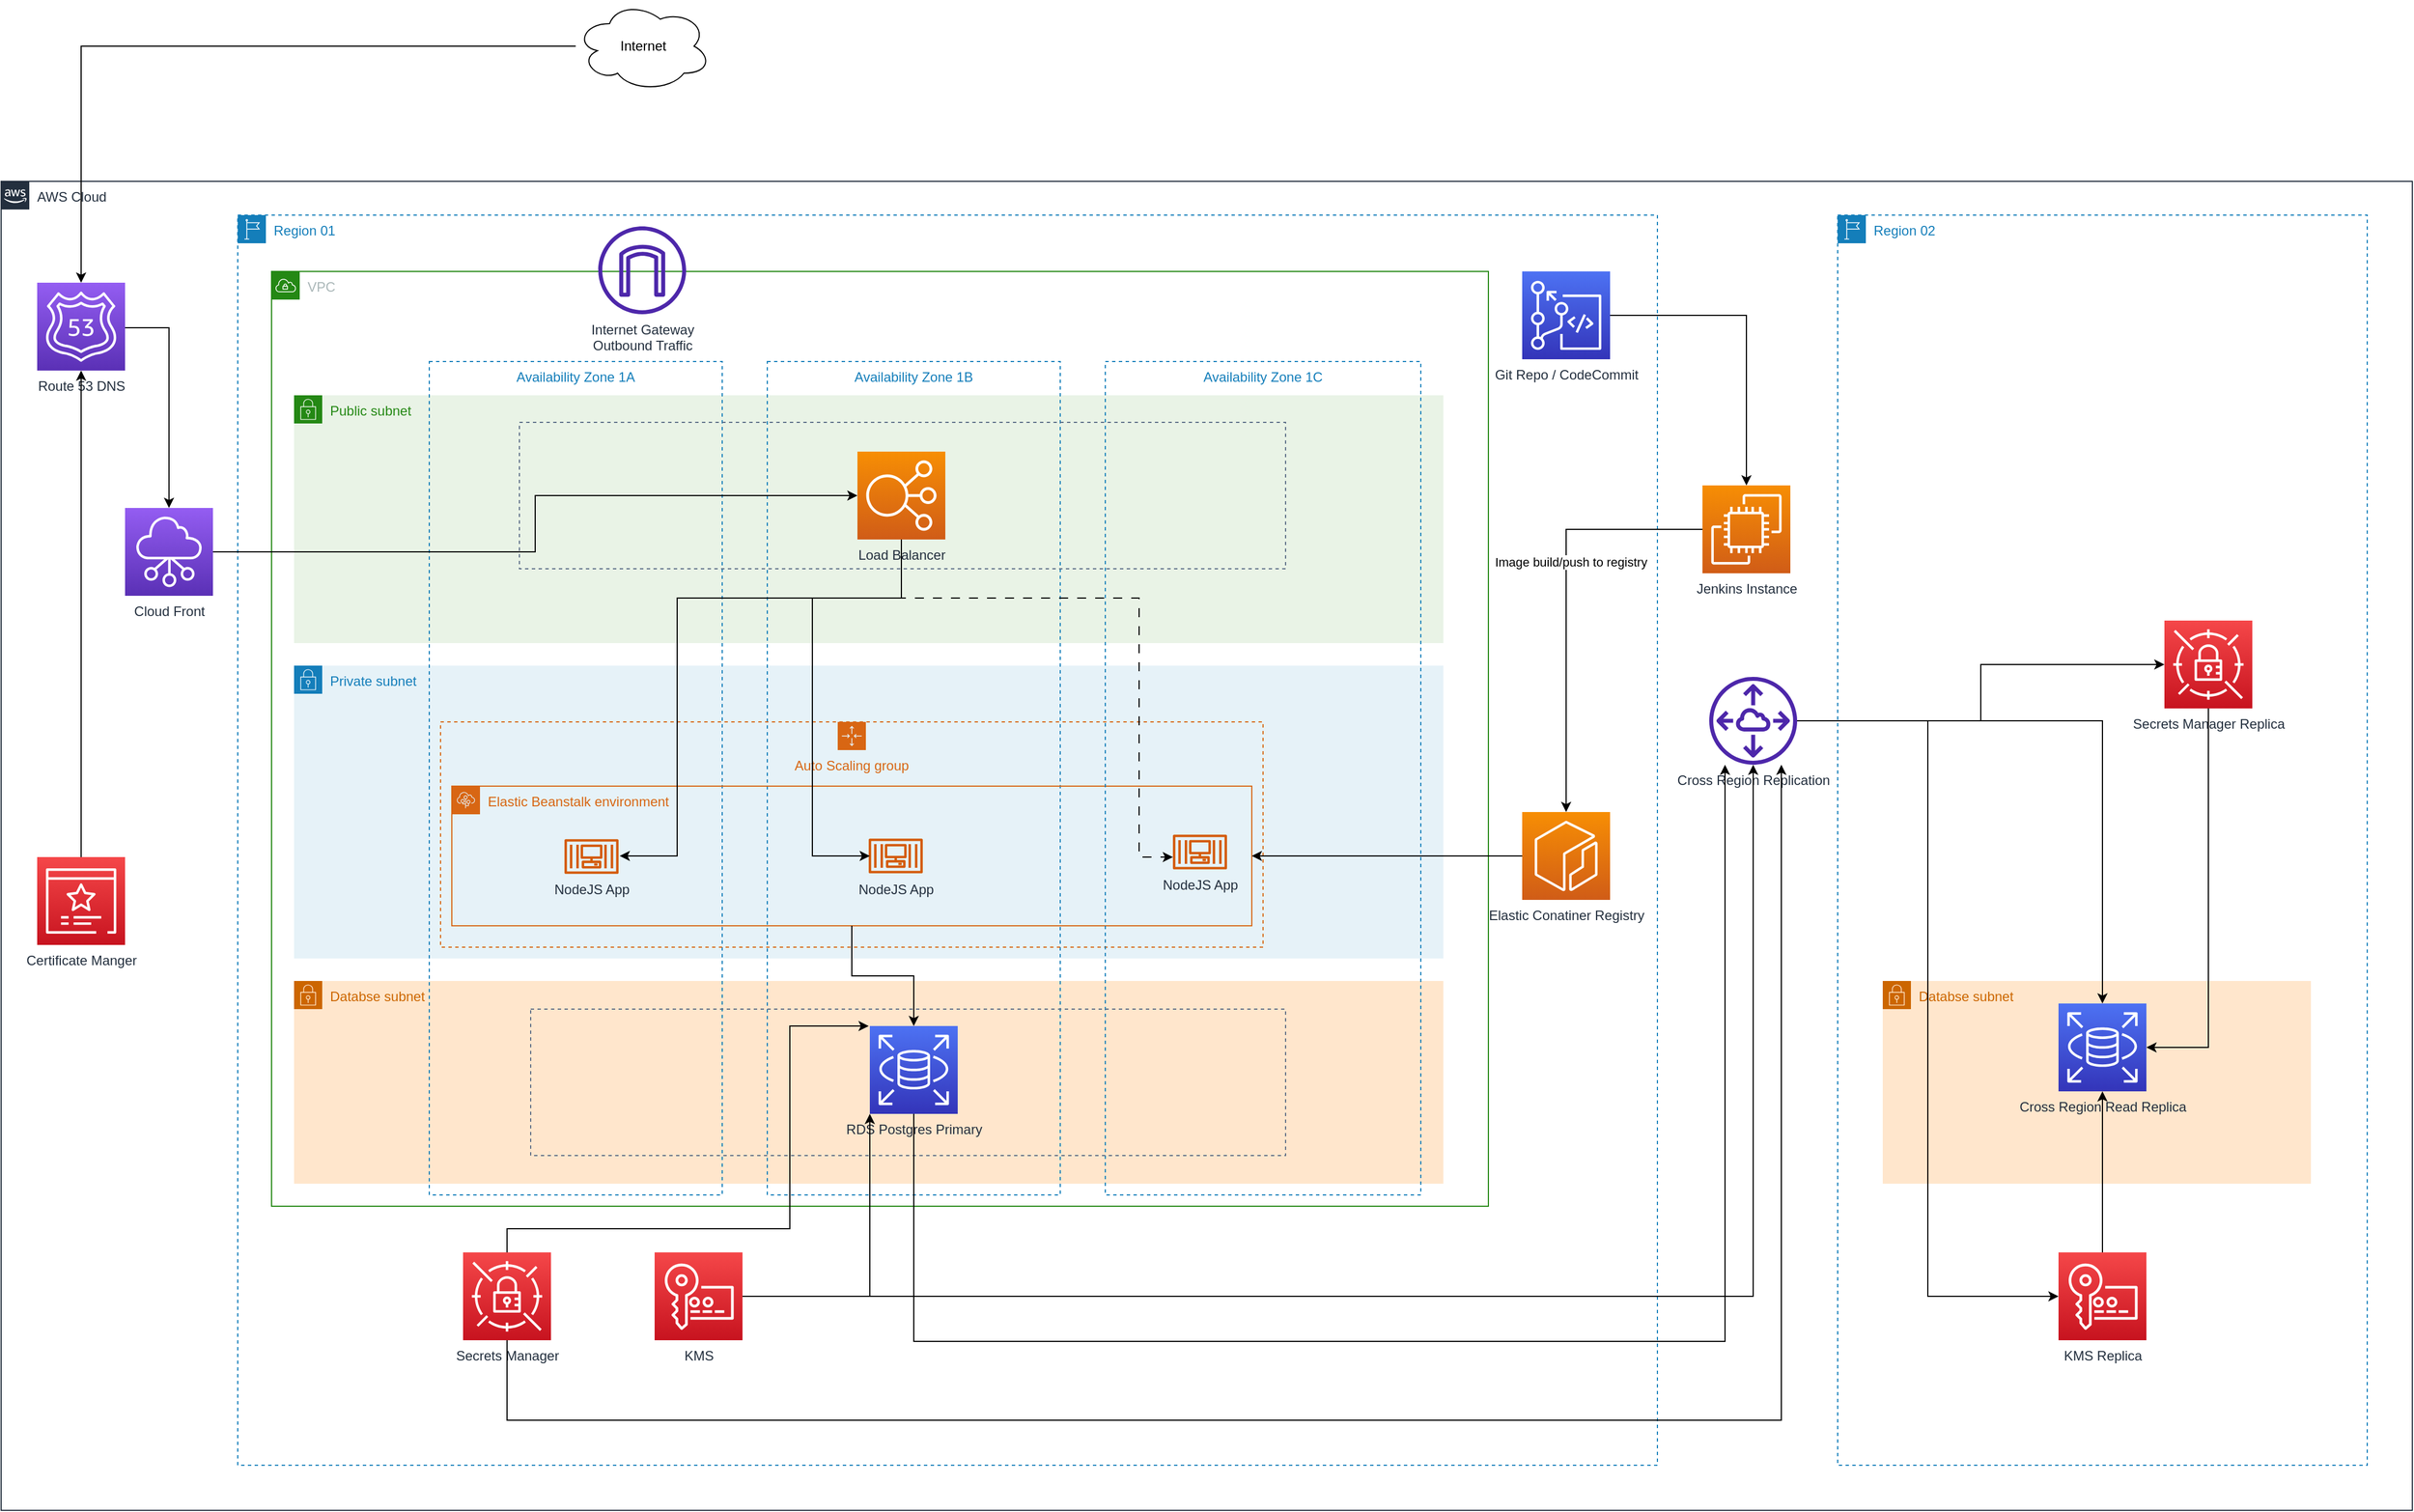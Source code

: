 <mxfile version="21.3.7" type="device">
  <diagram id="Ht1M8jgEwFfnCIfOTk4-" name="Page-1">
    <mxGraphModel dx="2074" dy="1183" grid="1" gridSize="10" guides="1" tooltips="1" connect="1" arrows="1" fold="1" page="1" pageScale="1" pageWidth="1169" pageHeight="827" math="0" shadow="0">
      <root>
        <mxCell id="0" />
        <mxCell id="1" parent="0" />
        <mxCell id="UEzPUAAOIrF-is8g5C7q-74" value="AWS Cloud" style="points=[[0,0],[0.25,0],[0.5,0],[0.75,0],[1,0],[1,0.25],[1,0.5],[1,0.75],[1,1],[0.75,1],[0.5,1],[0.25,1],[0,1],[0,0.75],[0,0.5],[0,0.25]];outlineConnect=0;gradientColor=none;html=1;whiteSpace=wrap;fontSize=12;fontStyle=0;shape=mxgraph.aws4.group;grIcon=mxgraph.aws4.group_aws_cloud_alt;strokeColor=#232F3E;fillColor=none;verticalAlign=top;align=left;spacingLeft=30;fontColor=#232F3E;dashed=0;labelBackgroundColor=#ffffff;container=1;pointerEvents=0;collapsible=0;recursiveResize=0;" parent="1" vertex="1">
          <mxGeometry x="160" y="210" width="2140" height="1180" as="geometry" />
        </mxCell>
        <mxCell id="WNuyyVBRVqpik64d4mMc-3" value="Region 01" style="points=[[0,0],[0.25,0],[0.5,0],[0.75,0],[1,0],[1,0.25],[1,0.5],[1,0.75],[1,1],[0.75,1],[0.5,1],[0.25,1],[0,1],[0,0.75],[0,0.5],[0,0.25]];outlineConnect=0;gradientColor=none;html=1;whiteSpace=wrap;fontSize=12;fontStyle=0;container=1;pointerEvents=0;collapsible=0;recursiveResize=0;shape=mxgraph.aws4.group;grIcon=mxgraph.aws4.group_region;strokeColor=#147EBA;fillColor=none;verticalAlign=top;align=left;spacingLeft=30;fontColor=#147EBA;dashed=1;" parent="UEzPUAAOIrF-is8g5C7q-74" vertex="1">
          <mxGeometry x="210" y="30" width="1260" height="1110" as="geometry" />
        </mxCell>
        <mxCell id="WNuyyVBRVqpik64d4mMc-10" value="VPC" style="points=[[0,0],[0.25,0],[0.5,0],[0.75,0],[1,0],[1,0.25],[1,0.5],[1,0.75],[1,1],[0.75,1],[0.5,1],[0.25,1],[0,1],[0,0.75],[0,0.5],[0,0.25]];outlineConnect=0;gradientColor=none;html=1;whiteSpace=wrap;fontSize=12;fontStyle=0;container=1;pointerEvents=0;collapsible=0;recursiveResize=0;shape=mxgraph.aws4.group;grIcon=mxgraph.aws4.group_vpc;strokeColor=#248814;fillColor=none;verticalAlign=top;align=left;spacingLeft=30;fontColor=#AAB7B8;dashed=0;" parent="WNuyyVBRVqpik64d4mMc-3" vertex="1">
          <mxGeometry x="30" y="50" width="1080" height="830" as="geometry" />
        </mxCell>
        <mxCell id="WNuyyVBRVqpik64d4mMc-66" value="" style="fillColor=none;strokeColor=#5A6C86;dashed=1;verticalAlign=top;fontStyle=0;fontColor=#5A6C86;whiteSpace=wrap;html=1;" parent="WNuyyVBRVqpik64d4mMc-10" vertex="1">
          <mxGeometry x="190" y="640" width="770" height="113" as="geometry" />
        </mxCell>
        <mxCell id="WNuyyVBRVqpik64d4mMc-11" value="&lt;font color=&quot;#cc6600&quot;&gt;Databse subnet&lt;/font&gt;" style="points=[[0,0],[0.25,0],[0.5,0],[0.75,0],[1,0],[1,0.25],[1,0.5],[1,0.75],[1,1],[0.75,1],[0.5,1],[0.25,1],[0,1],[0,0.75],[0,0.5],[0,0.25]];outlineConnect=0;gradientColor=none;html=1;whiteSpace=wrap;fontSize=12;fontStyle=0;container=1;pointerEvents=0;collapsible=0;recursiveResize=0;shape=mxgraph.aws4.group;grIcon=mxgraph.aws4.group_security_group;grStroke=0;strokeColor=#CC6600;fillColor=#FFE6CC;verticalAlign=top;align=left;spacingLeft=30;fontColor=#147EBA;dashed=0;" parent="WNuyyVBRVqpik64d4mMc-10" vertex="1">
          <mxGeometry x="20" y="630" width="1020" height="180" as="geometry" />
        </mxCell>
        <mxCell id="WNuyyVBRVqpik64d4mMc-9" value="Private subnet" style="points=[[0,0],[0.25,0],[0.5,0],[0.75,0],[1,0],[1,0.25],[1,0.5],[1,0.75],[1,1],[0.75,1],[0.5,1],[0.25,1],[0,1],[0,0.75],[0,0.5],[0,0.25]];outlineConnect=0;gradientColor=none;html=1;whiteSpace=wrap;fontSize=12;fontStyle=0;container=1;pointerEvents=0;collapsible=0;recursiveResize=0;shape=mxgraph.aws4.group;grIcon=mxgraph.aws4.group_security_group;grStroke=0;strokeColor=#147EBA;fillColor=#E6F2F8;verticalAlign=top;align=left;spacingLeft=30;fontColor=#147EBA;dashed=0;" parent="WNuyyVBRVqpik64d4mMc-10" vertex="1">
          <mxGeometry x="20" y="350" width="1020" height="260" as="geometry" />
        </mxCell>
        <mxCell id="WNuyyVBRVqpik64d4mMc-8" value="Public subnet" style="points=[[0,0],[0.25,0],[0.5,0],[0.75,0],[1,0],[1,0.25],[1,0.5],[1,0.75],[1,1],[0.75,1],[0.5,1],[0.25,1],[0,1],[0,0.75],[0,0.5],[0,0.25]];outlineConnect=0;gradientColor=none;html=1;whiteSpace=wrap;fontSize=12;fontStyle=0;container=1;pointerEvents=0;collapsible=0;recursiveResize=0;shape=mxgraph.aws4.group;grIcon=mxgraph.aws4.group_security_group;grStroke=0;strokeColor=#248814;fillColor=#E9F3E6;verticalAlign=top;align=left;spacingLeft=30;fontColor=#248814;dashed=0;" parent="WNuyyVBRVqpik64d4mMc-10" vertex="1">
          <mxGeometry x="20" y="110" width="1020" height="220" as="geometry" />
        </mxCell>
        <mxCell id="WNuyyVBRVqpik64d4mMc-6" value="Availability Zone 1A" style="fillColor=none;strokeColor=#147EBA;dashed=1;verticalAlign=top;fontStyle=0;fontColor=#147EBA;whiteSpace=wrap;html=1;" parent="WNuyyVBRVqpik64d4mMc-10" vertex="1">
          <mxGeometry x="140" y="80" width="260" height="740" as="geometry" />
        </mxCell>
        <mxCell id="WNuyyVBRVqpik64d4mMc-7" value="Availability Zone 1B" style="fillColor=none;strokeColor=#147EBA;dashed=1;verticalAlign=top;fontStyle=0;fontColor=#147EBA;whiteSpace=wrap;html=1;" parent="WNuyyVBRVqpik64d4mMc-10" vertex="1">
          <mxGeometry x="440" y="80" width="260" height="740" as="geometry" />
        </mxCell>
        <mxCell id="WNuyyVBRVqpik64d4mMc-23" value="Auto Scaling group" style="points=[[0,0],[0.25,0],[0.5,0],[0.75,0],[1,0],[1,0.25],[1,0.5],[1,0.75],[1,1],[0.75,1],[0.5,1],[0.25,1],[0,1],[0,0.75],[0,0.5],[0,0.25]];outlineConnect=0;gradientColor=none;html=1;whiteSpace=wrap;fontSize=12;fontStyle=0;container=1;pointerEvents=0;collapsible=0;recursiveResize=0;shape=mxgraph.aws4.groupCenter;grIcon=mxgraph.aws4.group_auto_scaling_group;grStroke=1;strokeColor=#D86613;fillColor=none;verticalAlign=top;align=center;fontColor=#D86613;dashed=1;spacingTop=25;" parent="WNuyyVBRVqpik64d4mMc-10" vertex="1">
          <mxGeometry x="150" y="400" width="730" height="200" as="geometry" />
        </mxCell>
        <mxCell id="WNuyyVBRVqpik64d4mMc-22" value="Elastic Beanstalk environment" style="points=[[0,0],[0.25,0],[0.5,0],[0.75,0],[1,0],[1,0.25],[1,0.5],[1,0.75],[1,1],[0.75,1],[0.5,1],[0.25,1],[0,1],[0,0.75],[0,0.5],[0,0.25]];outlineConnect=0;gradientColor=none;html=1;whiteSpace=wrap;fontSize=12;fontStyle=0;container=1;pointerEvents=0;collapsible=0;recursiveResize=0;shape=mxgraph.aws4.group;grIcon=mxgraph.aws4.group_elastic_beanstalk;strokeColor=#D86613;fillColor=none;verticalAlign=top;align=left;spacingLeft=30;fontColor=#D86613;dashed=0;" parent="WNuyyVBRVqpik64d4mMc-23" vertex="1">
          <mxGeometry x="10" y="57" width="710" height="124" as="geometry" />
        </mxCell>
        <mxCell id="WNuyyVBRVqpik64d4mMc-58" value="NodeJS App" style="sketch=0;outlineConnect=0;fontColor=#232F3E;gradientColor=none;fillColor=#D45B07;strokeColor=none;dashed=0;verticalLabelPosition=bottom;verticalAlign=top;align=center;html=1;fontSize=12;fontStyle=0;aspect=fixed;pointerEvents=1;shape=mxgraph.aws4.container_3;" parent="WNuyyVBRVqpik64d4mMc-22" vertex="1">
          <mxGeometry x="100" y="47" width="48" height="31" as="geometry" />
        </mxCell>
        <mxCell id="WNuyyVBRVqpik64d4mMc-59" value="NodeJS App" style="sketch=0;outlineConnect=0;fontColor=#232F3E;gradientColor=none;fillColor=#D45B07;strokeColor=none;dashed=0;verticalLabelPosition=bottom;verticalAlign=top;align=center;html=1;fontSize=12;fontStyle=0;aspect=fixed;pointerEvents=1;shape=mxgraph.aws4.container_3;" parent="WNuyyVBRVqpik64d4mMc-22" vertex="1">
          <mxGeometry x="370" y="46.5" width="48" height="31" as="geometry" />
        </mxCell>
        <mxCell id="WNuyyVBRVqpik64d4mMc-24" value="Availability Zone 1C" style="fillColor=none;strokeColor=#147EBA;dashed=1;verticalAlign=top;fontStyle=0;fontColor=#147EBA;whiteSpace=wrap;html=1;" parent="WNuyyVBRVqpik64d4mMc-10" vertex="1">
          <mxGeometry x="740" y="80" width="280" height="740" as="geometry" />
        </mxCell>
        <mxCell id="WNuyyVBRVqpik64d4mMc-56" style="edgeStyle=orthogonalEdgeStyle;rounded=0;orthogonalLoop=1;jettySize=auto;html=1;dashed=1;dashPattern=8 8;" parent="WNuyyVBRVqpik64d4mMc-10" source="WNuyyVBRVqpik64d4mMc-19" edge="1">
          <mxGeometry relative="1" as="geometry">
            <mxPoint x="800" y="520" as="targetPoint" />
            <Array as="points">
              <mxPoint x="559" y="290" />
              <mxPoint x="770" y="290" />
              <mxPoint x="770" y="520" />
            </Array>
          </mxGeometry>
        </mxCell>
        <mxCell id="WNuyyVBRVqpik64d4mMc-19" value="Load Balancer" style="sketch=0;points=[[0,0,0],[0.25,0,0],[0.5,0,0],[0.75,0,0],[1,0,0],[0,1,0],[0.25,1,0],[0.5,1,0],[0.75,1,0],[1,1,0],[0,0.25,0],[0,0.5,0],[0,0.75,0],[1,0.25,0],[1,0.5,0],[1,0.75,0]];outlineConnect=0;fontColor=#232F3E;gradientColor=#F78E04;gradientDirection=north;fillColor=#D05C17;strokeColor=#ffffff;dashed=0;verticalLabelPosition=bottom;verticalAlign=top;align=center;html=1;fontSize=12;fontStyle=0;aspect=fixed;shape=mxgraph.aws4.resourceIcon;resIcon=mxgraph.aws4.elastic_load_balancing;" parent="WNuyyVBRVqpik64d4mMc-10" vertex="1">
          <mxGeometry x="520" y="160" width="78" height="78" as="geometry" />
        </mxCell>
        <mxCell id="WNuyyVBRVqpik64d4mMc-26" style="edgeStyle=orthogonalEdgeStyle;rounded=0;orthogonalLoop=1;jettySize=auto;html=1;entryX=0;entryY=0.5;entryDx=0;entryDy=0;entryPerimeter=0;" parent="WNuyyVBRVqpik64d4mMc-10" source="WNuyyVBRVqpik64d4mMc-19" edge="1">
          <mxGeometry relative="1" as="geometry">
            <mxPoint x="531" y="519" as="targetPoint" />
            <Array as="points">
              <mxPoint x="420" y="290" />
              <mxPoint x="480" y="290" />
              <mxPoint x="480" y="510" />
            </Array>
          </mxGeometry>
        </mxCell>
        <mxCell id="WNuyyVBRVqpik64d4mMc-29" style="edgeStyle=orthogonalEdgeStyle;rounded=0;orthogonalLoop=1;jettySize=auto;html=1;entryX=1;entryY=0.5;entryDx=0;entryDy=0;entryPerimeter=0;" parent="WNuyyVBRVqpik64d4mMc-10" source="WNuyyVBRVqpik64d4mMc-19" edge="1">
          <mxGeometry relative="1" as="geometry">
            <mxPoint x="309" y="519" as="targetPoint" />
            <Array as="points">
              <mxPoint x="559" y="290" />
              <mxPoint x="360" y="290" />
              <mxPoint x="360" y="519" />
            </Array>
          </mxGeometry>
        </mxCell>
        <mxCell id="WNuyyVBRVqpik64d4mMc-44" value="Internet Gateway&lt;br&gt;Outbound Traffic" style="sketch=0;outlineConnect=0;fontColor=#232F3E;gradientColor=none;fillColor=#4D27AA;strokeColor=none;dashed=0;verticalLabelPosition=bottom;verticalAlign=top;align=center;html=1;fontSize=12;fontStyle=0;aspect=fixed;pointerEvents=1;shape=mxgraph.aws4.internet_gateway;" parent="WNuyyVBRVqpik64d4mMc-10" vertex="1">
          <mxGeometry x="290" y="-40" width="78" height="78" as="geometry" />
        </mxCell>
        <mxCell id="WNuyyVBRVqpik64d4mMc-32" value="RDS Postgres Primary" style="sketch=0;points=[[0,0,0],[0.25,0,0],[0.5,0,0],[0.75,0,0],[1,0,0],[0,1,0],[0.25,1,0],[0.5,1,0],[0.75,1,0],[1,1,0],[0,0.25,0],[0,0.5,0],[0,0.75,0],[1,0.25,0],[1,0.5,0],[1,0.75,0]];outlineConnect=0;fontColor=#232F3E;gradientColor=#4D72F3;gradientDirection=north;fillColor=#3334B9;strokeColor=#ffffff;dashed=0;verticalLabelPosition=bottom;verticalAlign=top;align=center;html=1;fontSize=12;fontStyle=0;aspect=fixed;shape=mxgraph.aws4.resourceIcon;resIcon=mxgraph.aws4.rds;" parent="WNuyyVBRVqpik64d4mMc-10" vertex="1">
          <mxGeometry x="531" y="670" width="78" height="78" as="geometry" />
        </mxCell>
        <mxCell id="WNuyyVBRVqpik64d4mMc-57" style="edgeStyle=orthogonalEdgeStyle;rounded=0;orthogonalLoop=1;jettySize=auto;html=1;entryX=0.5;entryY=0;entryDx=0;entryDy=0;entryPerimeter=0;" parent="WNuyyVBRVqpik64d4mMc-10" source="WNuyyVBRVqpik64d4mMc-22" target="WNuyyVBRVqpik64d4mMc-32" edge="1">
          <mxGeometry relative="1" as="geometry" />
        </mxCell>
        <mxCell id="WNuyyVBRVqpik64d4mMc-60" value="NodeJS App" style="sketch=0;outlineConnect=0;fontColor=#232F3E;gradientColor=none;fillColor=#D45B07;strokeColor=none;dashed=0;verticalLabelPosition=bottom;verticalAlign=top;align=center;html=1;fontSize=12;fontStyle=0;aspect=fixed;pointerEvents=1;shape=mxgraph.aws4.container_3;" parent="WNuyyVBRVqpik64d4mMc-10" vertex="1">
          <mxGeometry x="800" y="500" width="48" height="31" as="geometry" />
        </mxCell>
        <mxCell id="yC5KMYE5knI-6SYOr7_y-58" value="" style="fillColor=none;strokeColor=#5A6C86;dashed=1;verticalAlign=top;fontStyle=0;fontColor=#5A6C86;whiteSpace=wrap;html=1;" parent="WNuyyVBRVqpik64d4mMc-10" vertex="1">
          <mxGeometry x="230" y="655" width="670" height="130" as="geometry" />
        </mxCell>
        <mxCell id="yC5KMYE5knI-6SYOr7_y-59" value="" style="fillColor=none;strokeColor=#5A6C86;dashed=1;verticalAlign=top;fontStyle=0;fontColor=#5A6C86;whiteSpace=wrap;html=1;" parent="WNuyyVBRVqpik64d4mMc-10" vertex="1">
          <mxGeometry x="220" y="134" width="680" height="130" as="geometry" />
        </mxCell>
        <mxCell id="WNuyyVBRVqpik64d4mMc-37" value="Git Repo / CodeCommit" style="sketch=0;points=[[0,0,0],[0.25,0,0],[0.5,0,0],[0.75,0,0],[1,0,0],[0,1,0],[0.25,1,0],[0.5,1,0],[0.75,1,0],[1,1,0],[0,0.25,0],[0,0.5,0],[0,0.75,0],[1,0.25,0],[1,0.5,0],[1,0.75,0]];outlineConnect=0;fontColor=#232F3E;gradientColor=#4D72F3;gradientDirection=north;fillColor=#3334B9;strokeColor=#ffffff;dashed=0;verticalLabelPosition=bottom;verticalAlign=top;align=center;html=1;fontSize=12;fontStyle=0;aspect=fixed;shape=mxgraph.aws4.resourceIcon;resIcon=mxgraph.aws4.codecommit;" parent="WNuyyVBRVqpik64d4mMc-3" vertex="1">
          <mxGeometry x="1140" y="50" width="78" height="78" as="geometry" />
        </mxCell>
        <mxCell id="WNuyyVBRVqpik64d4mMc-17" value="Elastic Conatiner Registry" style="sketch=0;points=[[0,0,0],[0.25,0,0],[0.5,0,0],[0.75,0,0],[1,0,0],[0,1,0],[0.25,1,0],[0.5,1,0],[0.75,1,0],[1,1,0],[0,0.25,0],[0,0.5,0],[0,0.75,0],[1,0.25,0],[1,0.5,0],[1,0.75,0]];outlineConnect=0;fontColor=#232F3E;gradientColor=#F78E04;gradientDirection=north;fillColor=#D05C17;strokeColor=#ffffff;dashed=0;verticalLabelPosition=bottom;verticalAlign=top;align=center;html=1;fontSize=12;fontStyle=0;aspect=fixed;shape=mxgraph.aws4.resourceIcon;resIcon=mxgraph.aws4.ecr;" parent="WNuyyVBRVqpik64d4mMc-3" vertex="1">
          <mxGeometry x="1140" y="530" width="78" height="78" as="geometry" />
        </mxCell>
        <mxCell id="WNuyyVBRVqpik64d4mMc-36" style="edgeStyle=orthogonalEdgeStyle;rounded=0;orthogonalLoop=1;jettySize=auto;html=1;" parent="WNuyyVBRVqpik64d4mMc-3" source="WNuyyVBRVqpik64d4mMc-17" target="WNuyyVBRVqpik64d4mMc-22" edge="1">
          <mxGeometry relative="1" as="geometry" />
        </mxCell>
        <mxCell id="yC5KMYE5knI-6SYOr7_y-45" style="edgeStyle=orthogonalEdgeStyle;rounded=0;orthogonalLoop=1;jettySize=auto;html=1;entryX=0;entryY=1;entryDx=0;entryDy=0;entryPerimeter=0;" parent="WNuyyVBRVqpik64d4mMc-3" source="yC5KMYE5knI-6SYOr7_y-42" target="WNuyyVBRVqpik64d4mMc-32" edge="1">
          <mxGeometry relative="1" as="geometry" />
        </mxCell>
        <mxCell id="yC5KMYE5knI-6SYOr7_y-42" value="KMS" style="sketch=0;points=[[0,0,0],[0.25,0,0],[0.5,0,0],[0.75,0,0],[1,0,0],[0,1,0],[0.25,1,0],[0.5,1,0],[0.75,1,0],[1,1,0],[0,0.25,0],[0,0.5,0],[0,0.75,0],[1,0.25,0],[1,0.5,0],[1,0.75,0]];outlineConnect=0;fontColor=#232F3E;gradientColor=#F54749;gradientDirection=north;fillColor=#C7131F;strokeColor=#ffffff;dashed=0;verticalLabelPosition=bottom;verticalAlign=top;align=center;html=1;fontSize=12;fontStyle=0;aspect=fixed;shape=mxgraph.aws4.resourceIcon;resIcon=mxgraph.aws4.key_management_service;" parent="WNuyyVBRVqpik64d4mMc-3" vertex="1">
          <mxGeometry x="370" y="921" width="78" height="78" as="geometry" />
        </mxCell>
        <mxCell id="yC5KMYE5knI-6SYOr7_y-51" style="edgeStyle=orthogonalEdgeStyle;rounded=0;orthogonalLoop=1;jettySize=auto;html=1;" parent="WNuyyVBRVqpik64d4mMc-3" source="yC5KMYE5knI-6SYOr7_y-50" edge="1">
          <mxGeometry relative="1" as="geometry">
            <mxPoint x="560" y="720" as="targetPoint" />
            <Array as="points">
              <mxPoint x="239" y="900" />
              <mxPoint x="490" y="900" />
              <mxPoint x="490" y="720" />
            </Array>
          </mxGeometry>
        </mxCell>
        <mxCell id="yC5KMYE5knI-6SYOr7_y-50" value="Secrets Manager" style="sketch=0;points=[[0,0,0],[0.25,0,0],[0.5,0,0],[0.75,0,0],[1,0,0],[0,1,0],[0.25,1,0],[0.5,1,0],[0.75,1,0],[1,1,0],[0,0.25,0],[0,0.5,0],[0,0.75,0],[1,0.25,0],[1,0.5,0],[1,0.75,0]];outlineConnect=0;fontColor=#232F3E;gradientColor=#F54749;gradientDirection=north;fillColor=#C7131F;strokeColor=#ffffff;dashed=0;verticalLabelPosition=bottom;verticalAlign=top;align=center;html=1;fontSize=12;fontStyle=0;aspect=fixed;shape=mxgraph.aws4.resourceIcon;resIcon=mxgraph.aws4.secrets_manager;" parent="WNuyyVBRVqpik64d4mMc-3" vertex="1">
          <mxGeometry x="200" y="921" width="78" height="78" as="geometry" />
        </mxCell>
        <mxCell id="yC5KMYE5knI-6SYOr7_y-65" style="edgeStyle=orthogonalEdgeStyle;rounded=0;orthogonalLoop=1;jettySize=auto;html=1;entryX=0.5;entryY=0;entryDx=0;entryDy=0;entryPerimeter=0;" parent="UEzPUAAOIrF-is8g5C7q-74" source="WNuyyVBRVqpik64d4mMc-39" target="yC5KMYE5knI-6SYOr7_y-60" edge="1">
          <mxGeometry relative="1" as="geometry">
            <Array as="points">
              <mxPoint x="149" y="130" />
            </Array>
          </mxGeometry>
        </mxCell>
        <mxCell id="WNuyyVBRVqpik64d4mMc-39" value="Route 53 DNS&lt;br&gt;" style="sketch=0;points=[[0,0,0],[0.25,0,0],[0.5,0,0],[0.75,0,0],[1,0,0],[0,1,0],[0.25,1,0],[0.5,1,0],[0.75,1,0],[1,1,0],[0,0.25,0],[0,0.5,0],[0,0.75,0],[1,0.25,0],[1,0.5,0],[1,0.75,0]];outlineConnect=0;fontColor=#232F3E;gradientColor=#945DF2;gradientDirection=north;fillColor=#5A30B5;strokeColor=#ffffff;dashed=0;verticalLabelPosition=bottom;verticalAlign=top;align=center;html=1;fontSize=12;fontStyle=0;aspect=fixed;shape=mxgraph.aws4.resourceIcon;resIcon=mxgraph.aws4.route_53;" parent="UEzPUAAOIrF-is8g5C7q-74" vertex="1">
          <mxGeometry x="32" y="90" width="78" height="78" as="geometry" />
        </mxCell>
        <mxCell id="WNuyyVBRVqpik64d4mMc-45" style="edgeStyle=orthogonalEdgeStyle;rounded=0;orthogonalLoop=1;jettySize=auto;html=1;entryX=0.5;entryY=1;entryDx=0;entryDy=0;entryPerimeter=0;" parent="UEzPUAAOIrF-is8g5C7q-74" source="WNuyyVBRVqpik64d4mMc-41" target="WNuyyVBRVqpik64d4mMc-39" edge="1">
          <mxGeometry relative="1" as="geometry" />
        </mxCell>
        <mxCell id="WNuyyVBRVqpik64d4mMc-41" value="Certificate Manger" style="sketch=0;points=[[0,0,0],[0.25,0,0],[0.5,0,0],[0.75,0,0],[1,0,0],[0,1,0],[0.25,1,0],[0.5,1,0],[0.75,1,0],[1,1,0],[0,0.25,0],[0,0.5,0],[0,0.75,0],[1,0.25,0],[1,0.5,0],[1,0.75,0]];outlineConnect=0;fontColor=#232F3E;gradientColor=#F54749;gradientDirection=north;fillColor=#C7131F;strokeColor=#ffffff;dashed=0;verticalLabelPosition=bottom;verticalAlign=top;align=center;html=1;fontSize=12;fontStyle=0;aspect=fixed;shape=mxgraph.aws4.resourceIcon;resIcon=mxgraph.aws4.certificate_manager_3;" parent="UEzPUAAOIrF-is8g5C7q-74" vertex="1">
          <mxGeometry x="32" y="600" width="78" height="78" as="geometry" />
        </mxCell>
        <mxCell id="yC5KMYE5knI-6SYOr7_y-36" value="Region 02" style="points=[[0,0],[0.25,0],[0.5,0],[0.75,0],[1,0],[1,0.25],[1,0.5],[1,0.75],[1,1],[0.75,1],[0.5,1],[0.25,1],[0,1],[0,0.75],[0,0.5],[0,0.25]];outlineConnect=0;gradientColor=none;html=1;whiteSpace=wrap;fontSize=12;fontStyle=0;container=1;pointerEvents=0;collapsible=0;recursiveResize=0;shape=mxgraph.aws4.group;grIcon=mxgraph.aws4.group_region;strokeColor=#147EBA;fillColor=none;verticalAlign=top;align=left;spacingLeft=30;fontColor=#147EBA;dashed=1;" parent="UEzPUAAOIrF-is8g5C7q-74" vertex="1">
          <mxGeometry x="1630" y="30" width="470" height="1110" as="geometry" />
        </mxCell>
        <mxCell id="yC5KMYE5knI-6SYOr7_y-39" value="&lt;font color=&quot;#cc6600&quot;&gt;Databse subnet&lt;/font&gt;" style="points=[[0,0],[0.25,0],[0.5,0],[0.75,0],[1,0],[1,0.25],[1,0.5],[1,0.75],[1,1],[0.75,1],[0.5,1],[0.25,1],[0,1],[0,0.75],[0,0.5],[0,0.25]];outlineConnect=0;gradientColor=none;html=1;whiteSpace=wrap;fontSize=12;fontStyle=0;container=1;pointerEvents=0;collapsible=0;recursiveResize=0;shape=mxgraph.aws4.group;grIcon=mxgraph.aws4.group_security_group;grStroke=0;strokeColor=#CC6600;fillColor=#FFE6CC;verticalAlign=top;align=left;spacingLeft=30;fontColor=#147EBA;dashed=0;" parent="yC5KMYE5knI-6SYOr7_y-36" vertex="1">
          <mxGeometry x="40" y="680" width="380" height="180" as="geometry" />
        </mxCell>
        <mxCell id="yC5KMYE5knI-6SYOr7_y-40" value="Cross Region Read Replica" style="sketch=0;points=[[0,0,0],[0.25,0,0],[0.5,0,0],[0.75,0,0],[1,0,0],[0,1,0],[0.25,1,0],[0.5,1,0],[0.75,1,0],[1,1,0],[0,0.25,0],[0,0.5,0],[0,0.75,0],[1,0.25,0],[1,0.5,0],[1,0.75,0]];outlineConnect=0;fontColor=#232F3E;gradientColor=#4D72F3;gradientDirection=north;fillColor=#3334B9;strokeColor=#ffffff;dashed=0;verticalLabelPosition=bottom;verticalAlign=top;align=center;html=1;fontSize=12;fontStyle=0;aspect=fixed;shape=mxgraph.aws4.resourceIcon;resIcon=mxgraph.aws4.rds;" parent="yC5KMYE5knI-6SYOr7_y-39" vertex="1">
          <mxGeometry x="156" y="20" width="78" height="78" as="geometry" />
        </mxCell>
        <mxCell id="yC5KMYE5knI-6SYOr7_y-48" style="edgeStyle=orthogonalEdgeStyle;rounded=0;orthogonalLoop=1;jettySize=auto;html=1;entryX=0.5;entryY=1;entryDx=0;entryDy=0;entryPerimeter=0;" parent="yC5KMYE5knI-6SYOr7_y-36" source="yC5KMYE5knI-6SYOr7_y-47" target="yC5KMYE5knI-6SYOr7_y-40" edge="1">
          <mxGeometry relative="1" as="geometry" />
        </mxCell>
        <mxCell id="yC5KMYE5knI-6SYOr7_y-47" value="KMS Replica" style="sketch=0;points=[[0,0,0],[0.25,0,0],[0.5,0,0],[0.75,0,0],[1,0,0],[0,1,0],[0.25,1,0],[0.5,1,0],[0.75,1,0],[1,1,0],[0,0.25,0],[0,0.5,0],[0,0.75,0],[1,0.25,0],[1,0.5,0],[1,0.75,0]];outlineConnect=0;fontColor=#232F3E;gradientColor=#F54749;gradientDirection=north;fillColor=#C7131F;strokeColor=#ffffff;dashed=0;verticalLabelPosition=bottom;verticalAlign=top;align=center;html=1;fontSize=12;fontStyle=0;aspect=fixed;shape=mxgraph.aws4.resourceIcon;resIcon=mxgraph.aws4.key_management_service;" parent="yC5KMYE5knI-6SYOr7_y-36" vertex="1">
          <mxGeometry x="196" y="921" width="78" height="78" as="geometry" />
        </mxCell>
        <mxCell id="yC5KMYE5knI-6SYOr7_y-57" style="edgeStyle=orthogonalEdgeStyle;rounded=0;orthogonalLoop=1;jettySize=auto;html=1;entryX=1;entryY=0.5;entryDx=0;entryDy=0;entryPerimeter=0;exitX=0.5;exitY=1;exitDx=0;exitDy=0;exitPerimeter=0;" parent="yC5KMYE5knI-6SYOr7_y-36" source="yC5KMYE5knI-6SYOr7_y-53" target="yC5KMYE5knI-6SYOr7_y-40" edge="1">
          <mxGeometry relative="1" as="geometry" />
        </mxCell>
        <mxCell id="yC5KMYE5knI-6SYOr7_y-53" value="Secrets Manager Replica" style="sketch=0;points=[[0,0,0],[0.25,0,0],[0.5,0,0],[0.75,0,0],[1,0,0],[0,1,0],[0.25,1,0],[0.5,1,0],[0.75,1,0],[1,1,0],[0,0.25,0],[0,0.5,0],[0,0.75,0],[1,0.25,0],[1,0.5,0],[1,0.75,0]];outlineConnect=0;fontColor=#232F3E;gradientColor=#F54749;gradientDirection=north;fillColor=#C7131F;strokeColor=#ffffff;dashed=0;verticalLabelPosition=bottom;verticalAlign=top;align=center;html=1;fontSize=12;fontStyle=0;aspect=fixed;shape=mxgraph.aws4.resourceIcon;resIcon=mxgraph.aws4.secrets_manager;" parent="yC5KMYE5knI-6SYOr7_y-36" vertex="1">
          <mxGeometry x="290" y="360" width="78" height="78" as="geometry" />
        </mxCell>
        <mxCell id="yC5KMYE5knI-6SYOr7_y-41" style="edgeStyle=orthogonalEdgeStyle;rounded=0;orthogonalLoop=1;jettySize=auto;html=1;" parent="UEzPUAAOIrF-is8g5C7q-74" source="yC5KMYE5knI-6SYOr7_y-1" target="yC5KMYE5knI-6SYOr7_y-40" edge="1">
          <mxGeometry relative="1" as="geometry" />
        </mxCell>
        <mxCell id="yC5KMYE5knI-6SYOr7_y-49" style="edgeStyle=orthogonalEdgeStyle;rounded=0;orthogonalLoop=1;jettySize=auto;html=1;entryX=0;entryY=0.5;entryDx=0;entryDy=0;entryPerimeter=0;" parent="UEzPUAAOIrF-is8g5C7q-74" source="yC5KMYE5knI-6SYOr7_y-1" target="yC5KMYE5knI-6SYOr7_y-47" edge="1">
          <mxGeometry relative="1" as="geometry" />
        </mxCell>
        <mxCell id="yC5KMYE5knI-6SYOr7_y-54" style="edgeStyle=orthogonalEdgeStyle;rounded=0;orthogonalLoop=1;jettySize=auto;html=1;entryX=0;entryY=0.5;entryDx=0;entryDy=0;entryPerimeter=0;" parent="UEzPUAAOIrF-is8g5C7q-74" source="yC5KMYE5knI-6SYOr7_y-1" target="yC5KMYE5knI-6SYOr7_y-53" edge="1">
          <mxGeometry relative="1" as="geometry" />
        </mxCell>
        <mxCell id="yC5KMYE5knI-6SYOr7_y-1" value="Cross Region Replication" style="sketch=0;outlineConnect=0;fontColor=#232F3E;gradientColor=none;fillColor=#4D27AA;strokeColor=none;dashed=0;verticalLabelPosition=bottom;verticalAlign=top;align=center;html=1;fontSize=12;fontStyle=0;aspect=fixed;pointerEvents=1;shape=mxgraph.aws4.peering;" parent="UEzPUAAOIrF-is8g5C7q-74" vertex="1">
          <mxGeometry x="1516" y="440" width="78" height="78" as="geometry" />
        </mxCell>
        <mxCell id="yC5KMYE5knI-6SYOr7_y-38" style="edgeStyle=orthogonalEdgeStyle;rounded=0;orthogonalLoop=1;jettySize=auto;html=1;" parent="UEzPUAAOIrF-is8g5C7q-74" source="WNuyyVBRVqpik64d4mMc-32" target="yC5KMYE5knI-6SYOr7_y-1" edge="1">
          <mxGeometry relative="1" as="geometry">
            <Array as="points">
              <mxPoint x="810" y="1030" />
              <mxPoint x="1530" y="1030" />
            </Array>
          </mxGeometry>
        </mxCell>
        <mxCell id="yC5KMYE5knI-6SYOr7_y-46" style="edgeStyle=orthogonalEdgeStyle;rounded=0;orthogonalLoop=1;jettySize=auto;html=1;" parent="UEzPUAAOIrF-is8g5C7q-74" source="yC5KMYE5knI-6SYOr7_y-42" target="yC5KMYE5knI-6SYOr7_y-1" edge="1">
          <mxGeometry relative="1" as="geometry" />
        </mxCell>
        <mxCell id="WNuyyVBRVqpik64d4mMc-18" value="Jenkins Instance" style="sketch=0;points=[[0,0,0],[0.25,0,0],[0.5,0,0],[0.75,0,0],[1,0,0],[0,1,0],[0.25,1,0],[0.5,1,0],[0.75,1,0],[1,1,0],[0,0.25,0],[0,0.5,0],[0,0.75,0],[1,0.25,0],[1,0.5,0],[1,0.75,0]];outlineConnect=0;fontColor=#232F3E;gradientColor=#F78E04;gradientDirection=north;fillColor=#D05C17;strokeColor=#ffffff;dashed=0;verticalLabelPosition=bottom;verticalAlign=top;align=center;html=1;fontSize=12;fontStyle=0;aspect=fixed;shape=mxgraph.aws4.resourceIcon;resIcon=mxgraph.aws4.ec2;" parent="UEzPUAAOIrF-is8g5C7q-74" vertex="1">
          <mxGeometry x="1510" y="270" width="78" height="78" as="geometry" />
        </mxCell>
        <mxCell id="WNuyyVBRVqpik64d4mMc-38" style="edgeStyle=orthogonalEdgeStyle;rounded=0;orthogonalLoop=1;jettySize=auto;html=1;entryX=0.5;entryY=0;entryDx=0;entryDy=0;entryPerimeter=0;" parent="UEzPUAAOIrF-is8g5C7q-74" source="WNuyyVBRVqpik64d4mMc-37" target="WNuyyVBRVqpik64d4mMc-18" edge="1">
          <mxGeometry relative="1" as="geometry" />
        </mxCell>
        <mxCell id="WNuyyVBRVqpik64d4mMc-30" style="edgeStyle=orthogonalEdgeStyle;rounded=0;orthogonalLoop=1;jettySize=auto;html=1;entryX=0.5;entryY=0;entryDx=0;entryDy=0;entryPerimeter=0;" parent="UEzPUAAOIrF-is8g5C7q-74" source="WNuyyVBRVqpik64d4mMc-18" target="WNuyyVBRVqpik64d4mMc-17" edge="1">
          <mxGeometry relative="1" as="geometry" />
        </mxCell>
        <mxCell id="WNuyyVBRVqpik64d4mMc-31" value="Image build/push to registry" style="edgeLabel;html=1;align=center;verticalAlign=middle;resizable=0;points=[];" parent="WNuyyVBRVqpik64d4mMc-30" vertex="1" connectable="0">
          <mxGeometry x="-0.197" y="4" relative="1" as="geometry">
            <mxPoint as="offset" />
          </mxGeometry>
        </mxCell>
        <mxCell id="yC5KMYE5knI-6SYOr7_y-52" style="edgeStyle=orthogonalEdgeStyle;rounded=0;orthogonalLoop=1;jettySize=auto;html=1;" parent="UEzPUAAOIrF-is8g5C7q-74" source="yC5KMYE5knI-6SYOr7_y-50" target="yC5KMYE5knI-6SYOr7_y-1" edge="1">
          <mxGeometry relative="1" as="geometry">
            <Array as="points">
              <mxPoint x="449" y="1100" />
              <mxPoint x="1580" y="1100" />
            </Array>
          </mxGeometry>
        </mxCell>
        <mxCell id="yC5KMYE5knI-6SYOr7_y-64" style="edgeStyle=orthogonalEdgeStyle;rounded=0;orthogonalLoop=1;jettySize=auto;html=1;entryX=0;entryY=0.5;entryDx=0;entryDy=0;entryPerimeter=0;" parent="UEzPUAAOIrF-is8g5C7q-74" source="yC5KMYE5knI-6SYOr7_y-60" target="WNuyyVBRVqpik64d4mMc-19" edge="1">
          <mxGeometry relative="1" as="geometry" />
        </mxCell>
        <mxCell id="yC5KMYE5knI-6SYOr7_y-60" value="Cloud Front" style="sketch=0;points=[[0,0,0],[0.25,0,0],[0.5,0,0],[0.75,0,0],[1,0,0],[0,1,0],[0.25,1,0],[0.5,1,0],[0.75,1,0],[1,1,0],[0,0.25,0],[0,0.5,0],[0,0.75,0],[1,0.25,0],[1,0.5,0],[1,0.75,0]];outlineConnect=0;fontColor=#232F3E;gradientColor=#945DF2;gradientDirection=north;fillColor=#5A30B5;strokeColor=#ffffff;dashed=0;verticalLabelPosition=bottom;verticalAlign=top;align=center;html=1;fontSize=12;fontStyle=0;aspect=fixed;shape=mxgraph.aws4.resourceIcon;resIcon=mxgraph.aws4.networking_and_content_delivery;" parent="UEzPUAAOIrF-is8g5C7q-74" vertex="1">
          <mxGeometry x="110" y="290" width="78" height="78" as="geometry" />
        </mxCell>
        <mxCell id="yC5KMYE5knI-6SYOr7_y-66" style="edgeStyle=orthogonalEdgeStyle;rounded=0;orthogonalLoop=1;jettySize=auto;html=1;entryX=0.5;entryY=0;entryDx=0;entryDy=0;entryPerimeter=0;" parent="1" source="WNuyyVBRVqpik64d4mMc-42" target="WNuyyVBRVqpik64d4mMc-39" edge="1">
          <mxGeometry relative="1" as="geometry" />
        </mxCell>
        <mxCell id="WNuyyVBRVqpik64d4mMc-42" value="Internet" style="ellipse;shape=cloud;whiteSpace=wrap;html=1;" parent="1" vertex="1">
          <mxGeometry x="670" y="50" width="120" height="80" as="geometry" />
        </mxCell>
      </root>
    </mxGraphModel>
  </diagram>
</mxfile>
